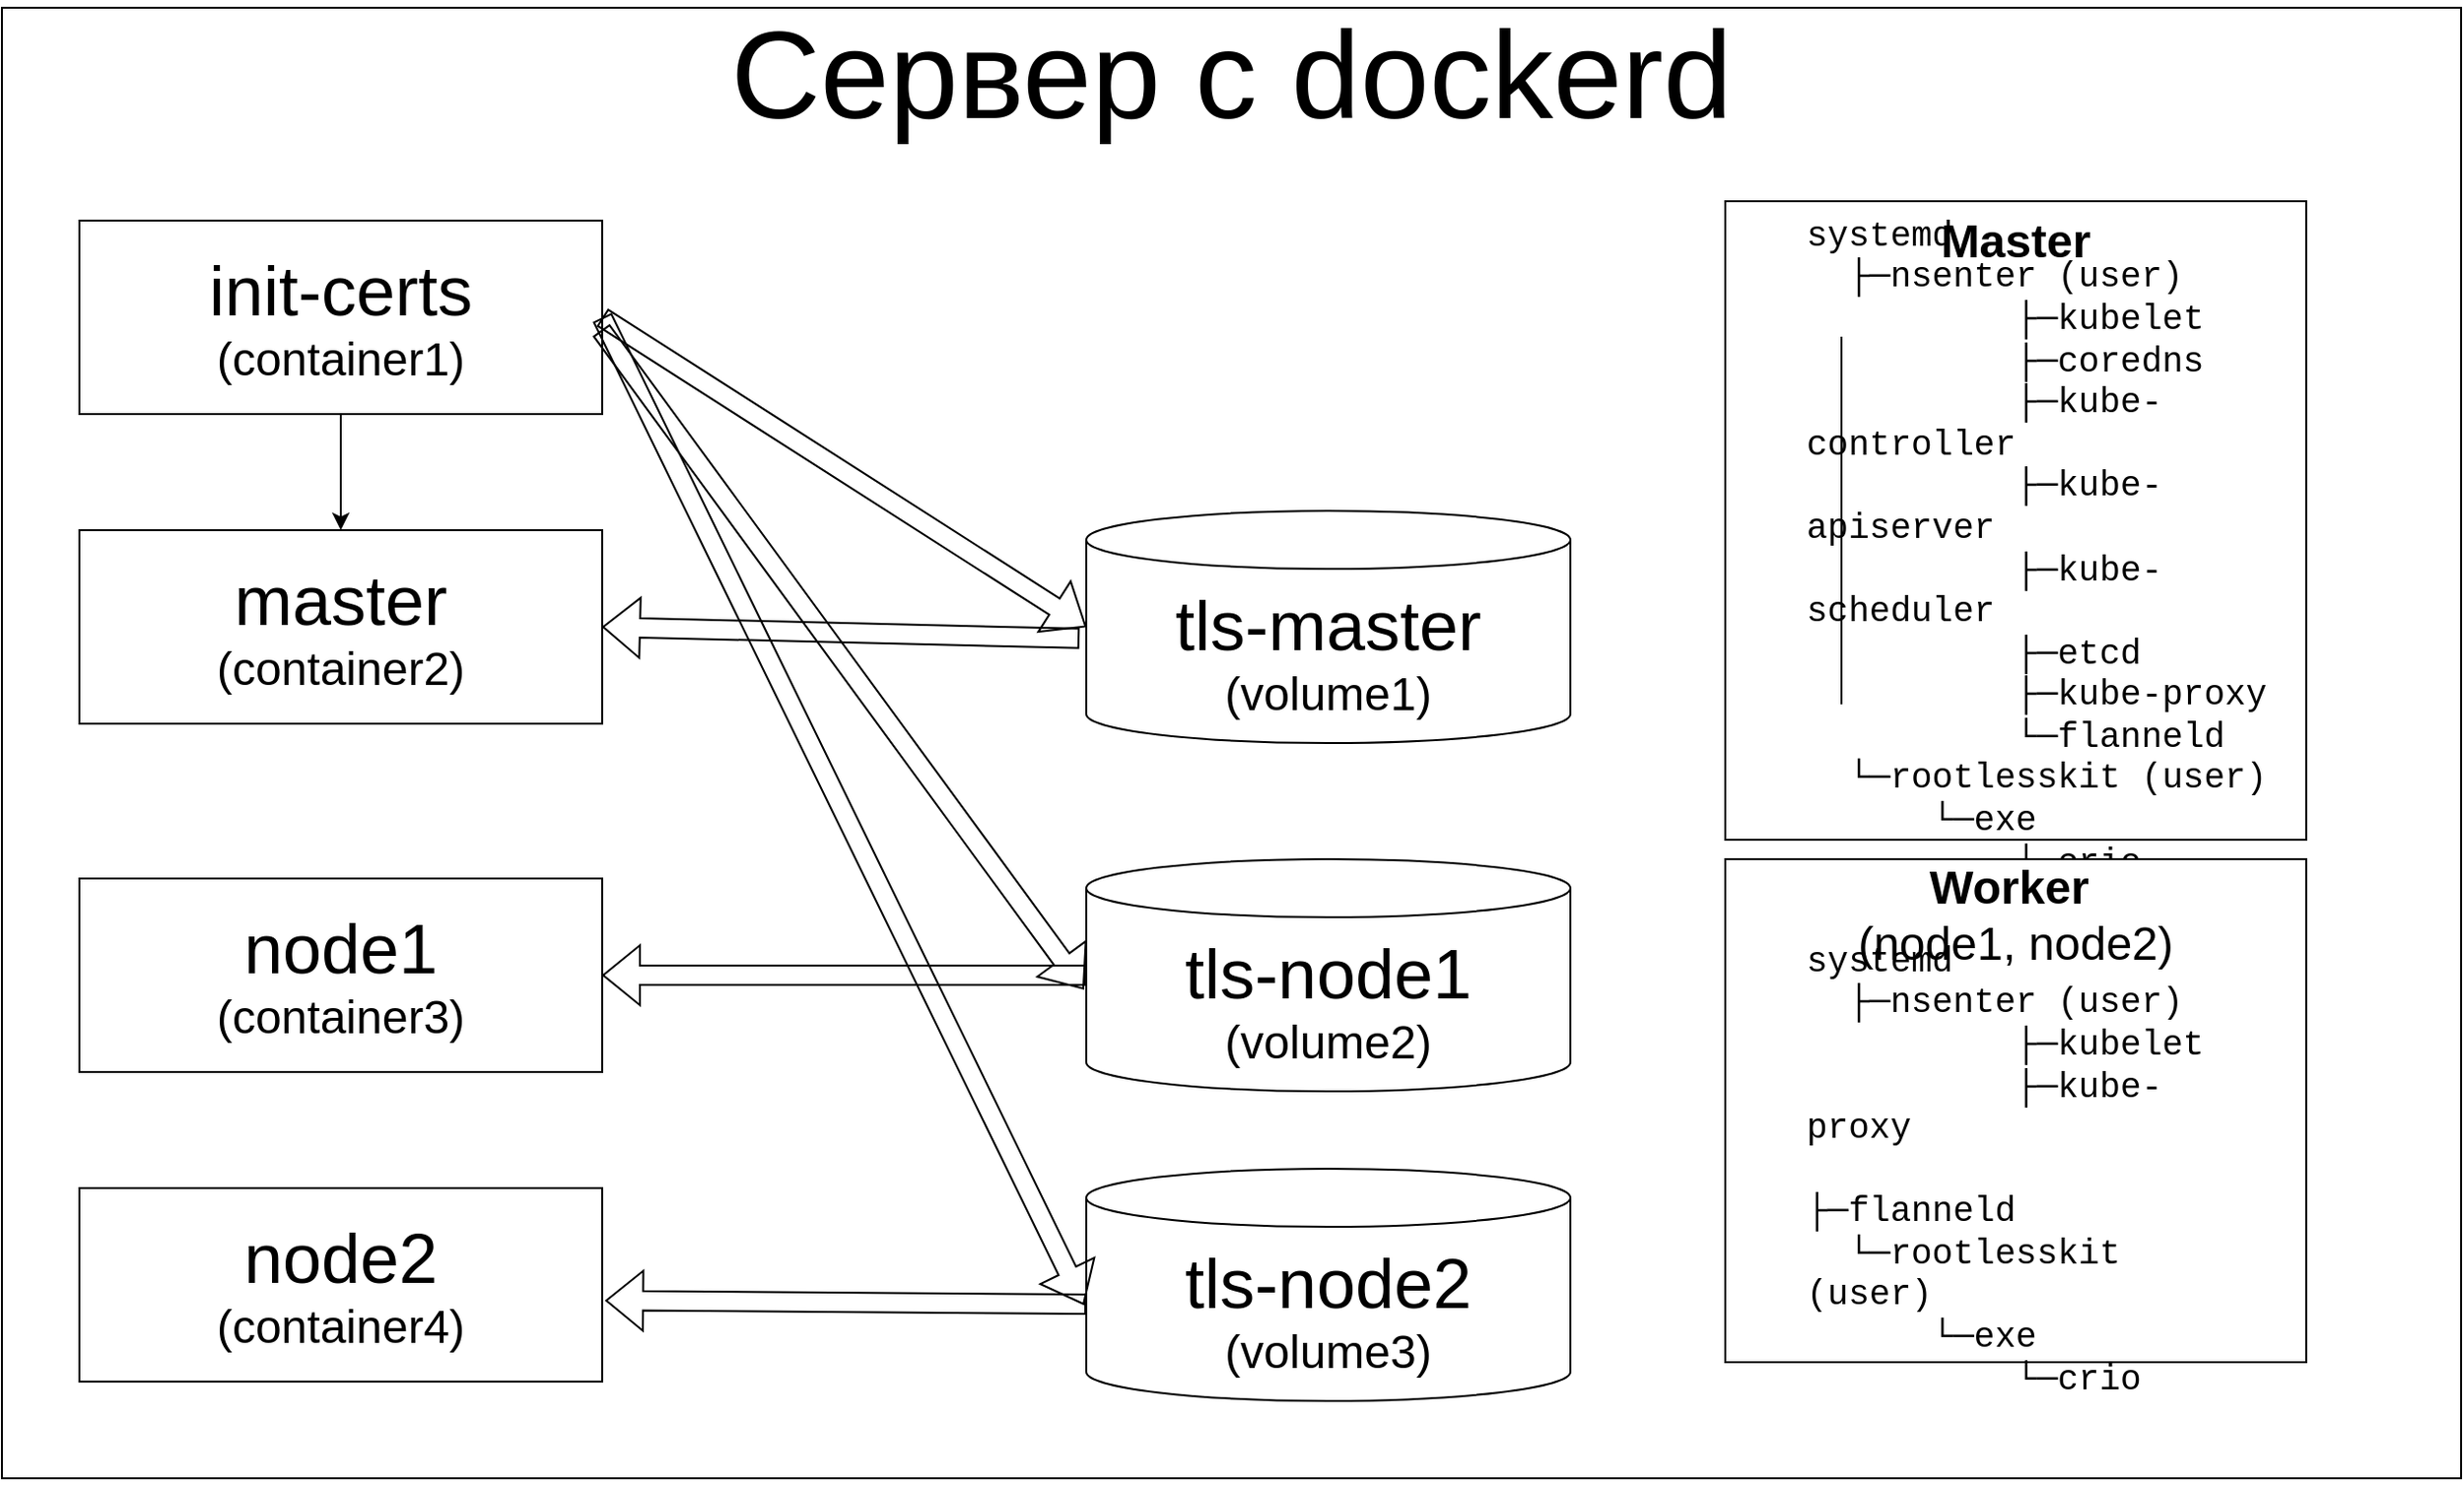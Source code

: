 <mxfile version="21.2.1" type="device">
  <diagram name="Страница 1" id="xxq7u_xmlJh97VHDZShU">
    <mxGraphModel dx="1485" dy="1067" grid="1" gridSize="10" guides="1" tooltips="1" connect="1" arrows="1" fold="1" page="1" pageScale="1" pageWidth="827" pageHeight="1169" math="0" shadow="0">
      <root>
        <mxCell id="0" />
        <mxCell id="1" parent="0" />
        <mxCell id="tIAkZOhMyr8gN1wPfud8-33" value="&lt;font style=&quot;font-size: 64px;&quot;&gt;Сервер с dockerd&lt;br&gt;&lt;br&gt;&lt;br&gt;&lt;br&gt;&lt;br&gt;&lt;br&gt;&lt;br&gt;&lt;br&gt;&lt;br&gt;&lt;br&gt;&lt;/font&gt;" style="rounded=0;whiteSpace=wrap;html=1;" vertex="1" parent="1">
          <mxGeometry x="50" y="430" width="1270" height="760" as="geometry" />
        </mxCell>
        <mxCell id="tIAkZOhMyr8gN1wPfud8-32" value="" style="edgeStyle=orthogonalEdgeStyle;rounded=0;orthogonalLoop=1;jettySize=auto;html=1;" edge="1" parent="1" source="tIAkZOhMyr8gN1wPfud8-1" target="tIAkZOhMyr8gN1wPfud8-2">
          <mxGeometry relative="1" as="geometry" />
        </mxCell>
        <mxCell id="tIAkZOhMyr8gN1wPfud8-1" value="&lt;font style=&quot;&quot;&gt;&lt;span style=&quot;font-size: 36px;&quot;&gt;init-certs&lt;/span&gt;&lt;br&gt;&lt;font style=&quot;font-size: 24px;&quot;&gt;(сontainer1)&lt;/font&gt;&lt;br&gt;&lt;/font&gt;" style="rounded=0;whiteSpace=wrap;html=1;" vertex="1" parent="1">
          <mxGeometry x="90" y="540" width="270" height="100" as="geometry" />
        </mxCell>
        <mxCell id="tIAkZOhMyr8gN1wPfud8-2" value="&lt;font style=&quot;&quot;&gt;&lt;span style=&quot;font-size: 36px;&quot;&gt;master&lt;/span&gt;&lt;br&gt;&lt;font style=&quot;font-size: 24px;&quot;&gt;(сontainer2)&lt;/font&gt;&lt;br&gt;&lt;/font&gt;" style="rounded=0;whiteSpace=wrap;html=1;" vertex="1" parent="1">
          <mxGeometry x="90" y="700" width="270" height="100" as="geometry" />
        </mxCell>
        <mxCell id="tIAkZOhMyr8gN1wPfud8-3" value="&lt;font style=&quot;&quot;&gt;&lt;span style=&quot;font-size: 36px;&quot;&gt;node1&lt;/span&gt;&lt;br&gt;&lt;font style=&quot;font-size: 24px;&quot;&gt;(сontainer3)&lt;/font&gt;&lt;br&gt;&lt;/font&gt;" style="rounded=0;whiteSpace=wrap;html=1;" vertex="1" parent="1">
          <mxGeometry x="90" y="880" width="270" height="100" as="geometry" />
        </mxCell>
        <mxCell id="tIAkZOhMyr8gN1wPfud8-4" value="&lt;font style=&quot;&quot;&gt;&lt;span style=&quot;font-size: 36px;&quot;&gt;node2&lt;/span&gt;&lt;br&gt;&lt;font style=&quot;font-size: 24px;&quot;&gt;(сontainer4)&lt;/font&gt;&lt;br&gt;&lt;/font&gt;" style="rounded=0;whiteSpace=wrap;html=1;" vertex="1" parent="1">
          <mxGeometry x="90" y="1040" width="270" height="100" as="geometry" />
        </mxCell>
        <mxCell id="tIAkZOhMyr8gN1wPfud8-5" value="&lt;font style=&quot;&quot;&gt;&lt;span style=&quot;font-size: 36px;&quot;&gt;tls-master&lt;/span&gt;&lt;br&gt;&lt;font style=&quot;font-size: 24px;&quot;&gt;(volume1)&lt;/font&gt;&lt;br&gt;&lt;/font&gt;" style="shape=cylinder3;whiteSpace=wrap;html=1;boundedLbl=1;backgroundOutline=1;size=15;" vertex="1" parent="1">
          <mxGeometry x="610" y="690" width="250" height="120" as="geometry" />
        </mxCell>
        <mxCell id="tIAkZOhMyr8gN1wPfud8-6" value="&lt;font style=&quot;&quot;&gt;&lt;span style=&quot;font-size: 36px;&quot;&gt;tls-node1&lt;/span&gt;&lt;br&gt;&lt;font style=&quot;font-size: 24px;&quot;&gt;(volume2)&lt;/font&gt;&lt;br&gt;&lt;/font&gt;" style="shape=cylinder3;whiteSpace=wrap;html=1;boundedLbl=1;backgroundOutline=1;size=15;" vertex="1" parent="1">
          <mxGeometry x="610" y="870" width="250" height="120" as="geometry" />
        </mxCell>
        <mxCell id="tIAkZOhMyr8gN1wPfud8-8" value="&lt;font style=&quot;&quot;&gt;&lt;span style=&quot;font-size: 36px;&quot;&gt;tls-node2&lt;/span&gt;&lt;br&gt;&lt;font style=&quot;font-size: 24px;&quot;&gt;(volume3)&lt;/font&gt;&lt;br&gt;&lt;/font&gt;" style="shape=cylinder3;whiteSpace=wrap;html=1;boundedLbl=1;backgroundOutline=1;size=15;" vertex="1" parent="1">
          <mxGeometry x="610" y="1030" width="250" height="120" as="geometry" />
        </mxCell>
        <mxCell id="tIAkZOhMyr8gN1wPfud8-16" value="" style="shape=flexArrow;endArrow=classic;html=1;rounded=0;entryX=0;entryY=0.5;entryDx=0;entryDy=0;entryPerimeter=0;exitX=1;exitY=0.5;exitDx=0;exitDy=0;" edge="1" parent="1" source="tIAkZOhMyr8gN1wPfud8-1" target="tIAkZOhMyr8gN1wPfud8-5">
          <mxGeometry width="50" height="50" relative="1" as="geometry">
            <mxPoint x="390" y="590" as="sourcePoint" />
            <mxPoint x="440" y="540" as="targetPoint" />
          </mxGeometry>
        </mxCell>
        <mxCell id="tIAkZOhMyr8gN1wPfud8-18" value="" style="shape=flexArrow;endArrow=classic;html=1;rounded=0;entryX=-0.005;entryY=0.561;entryDx=0;entryDy=0;entryPerimeter=0;exitX=0.998;exitY=0.566;exitDx=0;exitDy=0;exitPerimeter=0;" edge="1" parent="1" source="tIAkZOhMyr8gN1wPfud8-1" target="tIAkZOhMyr8gN1wPfud8-6">
          <mxGeometry width="50" height="50" relative="1" as="geometry">
            <mxPoint x="370" y="600" as="sourcePoint" />
            <mxPoint x="810" y="760" as="targetPoint" />
          </mxGeometry>
        </mxCell>
        <mxCell id="tIAkZOhMyr8gN1wPfud8-19" value="" style="shape=flexArrow;endArrow=classic;html=1;rounded=0;entryX=-0.005;entryY=0.586;entryDx=0;entryDy=0;entryPerimeter=0;" edge="1" parent="1" target="tIAkZOhMyr8gN1wPfud8-8">
          <mxGeometry width="50" height="50" relative="1" as="geometry">
            <mxPoint x="360" y="590" as="sourcePoint" />
            <mxPoint x="810" y="963" as="targetPoint" />
          </mxGeometry>
        </mxCell>
        <mxCell id="tIAkZOhMyr8gN1wPfud8-20" value="" style="shape=flexArrow;endArrow=classic;html=1;rounded=0;entryX=1;entryY=0.5;entryDx=0;entryDy=0;exitX=-0.014;exitY=0.549;exitDx=0;exitDy=0;exitPerimeter=0;" edge="1" parent="1" source="tIAkZOhMyr8gN1wPfud8-5" target="tIAkZOhMyr8gN1wPfud8-2">
          <mxGeometry width="50" height="50" relative="1" as="geometry">
            <mxPoint x="500" y="860" as="sourcePoint" />
            <mxPoint x="550" y="810" as="targetPoint" />
          </mxGeometry>
        </mxCell>
        <mxCell id="tIAkZOhMyr8gN1wPfud8-21" value="" style="shape=flexArrow;endArrow=classic;html=1;rounded=0;entryX=1;entryY=0.5;entryDx=0;entryDy=0;exitX=0;exitY=0.5;exitDx=0;exitDy=0;exitPerimeter=0;" edge="1" parent="1" source="tIAkZOhMyr8gN1wPfud8-6" target="tIAkZOhMyr8gN1wPfud8-3">
          <mxGeometry width="50" height="50" relative="1" as="geometry">
            <mxPoint x="800" y="940" as="sourcePoint" />
            <mxPoint x="370" y="760" as="targetPoint" />
          </mxGeometry>
        </mxCell>
        <mxCell id="tIAkZOhMyr8gN1wPfud8-22" value="" style="shape=flexArrow;endArrow=classic;html=1;rounded=0;entryX=1.006;entryY=0.581;entryDx=0;entryDy=0;entryPerimeter=0;" edge="1" parent="1" target="tIAkZOhMyr8gN1wPfud8-4">
          <mxGeometry width="50" height="50" relative="1" as="geometry">
            <mxPoint x="610" y="1100" as="sourcePoint" />
            <mxPoint x="370" y="940" as="targetPoint" />
          </mxGeometry>
        </mxCell>
        <mxCell id="tIAkZOhMyr8gN1wPfud8-24" value="&lt;div style=&quot;font-size: 24px;&quot;&gt;&lt;b&gt;Master&lt;/b&gt;&lt;/div&gt;&lt;div style=&quot;font-size: 24px;&quot;&gt;&lt;br&gt;&lt;/div&gt;&lt;div style=&quot;font-size: 24px;&quot;&gt;&lt;br&gt;&lt;/div&gt;&lt;div style=&quot;font-size: 24px;&quot;&gt;&lt;br&gt;&lt;/div&gt;&lt;div style=&quot;font-size: 24px;&quot;&gt;&lt;br&gt;&lt;/div&gt;&lt;div style=&quot;font-size: 24px;&quot;&gt;&lt;br&gt;&lt;/div&gt;&lt;div style=&quot;font-size: 24px;&quot;&gt;&lt;br&gt;&lt;/div&gt;&lt;div style=&quot;font-size: 24px;&quot;&gt;&lt;br&gt;&lt;/div&gt;&lt;div style=&quot;font-size: 24px;&quot;&gt;&lt;br&gt;&lt;/div&gt;&lt;div style=&quot;font-size: 24px;&quot;&gt;&lt;br&gt;&lt;/div&gt;&lt;div style=&quot;font-size: 24px;&quot;&gt;&lt;br&gt;&lt;/div&gt;" style="rounded=0;whiteSpace=wrap;html=1;" vertex="1" parent="1">
          <mxGeometry x="940" y="530" width="300" height="330" as="geometry" />
        </mxCell>
        <mxCell id="tIAkZOhMyr8gN1wPfud8-25" value="&lt;font face=&quot;Courier New&quot; style=&quot;font-size: 18px;&quot;&gt;&lt;div style=&quot;&quot;&gt;&lt;div&gt;systemd&lt;/div&gt;&lt;div&gt;&amp;nbsp; ├─nsenter (user)&lt;br&gt;&amp;nbsp; &amp;nbsp; &amp;nbsp; &amp;nbsp; &amp;nbsp;&amp;nbsp;├&lt;span style=&quot;background-color: initial;&quot;&gt;─kubelet&lt;/span&gt;&lt;/div&gt;&lt;div style=&quot;border-color: var(--border-color);&quot;&gt;&amp;nbsp; &amp;nbsp; &amp;nbsp; &amp;nbsp; &amp;nbsp; ├─coredns&lt;/div&gt;&lt;div style=&quot;border-color: var(--border-color);&quot;&gt;&amp;nbsp; &amp;nbsp; &amp;nbsp; &amp;nbsp; &amp;nbsp; ├─kube-controller&lt;/div&gt;&lt;div style=&quot;border-color: var(--border-color);&quot;&gt;&amp;nbsp; &amp;nbsp; &amp;nbsp; &amp;nbsp; &amp;nbsp; ├─kube-apiserver&lt;/div&gt;&lt;div style=&quot;border-color: var(--border-color);&quot;&gt;&amp;nbsp; &amp;nbsp; &amp;nbsp; &amp;nbsp; &amp;nbsp; ├─kube-scheduler&lt;/div&gt;&lt;div style=&quot;border-color: var(--border-color);&quot;&gt;&amp;nbsp; &amp;nbsp; &amp;nbsp; &amp;nbsp; &amp;nbsp; ├─etcd&lt;/div&gt;&lt;div style=&quot;border-color: var(--border-color);&quot;&gt;&amp;nbsp; &amp;nbsp; &amp;nbsp; &amp;nbsp; &amp;nbsp; ├─kube-proxy&lt;/div&gt;&lt;div&gt;&amp;nbsp; &amp;nbsp; &amp;nbsp; &amp;nbsp; &amp;nbsp;&amp;nbsp;└&lt;span style=&quot;background-color: initial;&quot;&gt;─flanneld&lt;/span&gt;&lt;/div&gt;&lt;div&gt;&amp;nbsp; └─rootlesskit (user)&lt;/div&gt;&lt;div&gt;&amp;nbsp; &amp;nbsp; &amp;nbsp; └─exe&lt;/div&gt;&lt;div&gt;&amp;nbsp; &amp;nbsp; &amp;nbsp; &amp;nbsp; &amp;nbsp; └─crio&lt;/div&gt;&lt;/div&gt;&lt;/font&gt;" style="text;html=1;strokeColor=none;fillColor=none;align=left;verticalAlign=middle;whiteSpace=wrap;rounded=0;" vertex="1" parent="1">
          <mxGeometry x="980" y="570" width="250" height="280" as="geometry" />
        </mxCell>
        <mxCell id="tIAkZOhMyr8gN1wPfud8-26" value="&lt;div style=&quot;font-size: 24px;&quot;&gt;&lt;b&gt;Worker&amp;nbsp;&lt;br&gt;&lt;/b&gt;&lt;span style=&quot;background-color: initial;&quot;&gt;(node1, node2)&lt;/span&gt;&lt;/div&gt;&lt;div style=&quot;font-size: 24px;&quot;&gt;&lt;br&gt;&lt;/div&gt;&lt;div style=&quot;font-size: 24px;&quot;&gt;&lt;br&gt;&lt;/div&gt;&lt;div style=&quot;font-size: 24px;&quot;&gt;&lt;br&gt;&lt;/div&gt;&lt;div style=&quot;font-size: 24px;&quot;&gt;&lt;br&gt;&lt;/div&gt;&lt;div style=&quot;font-size: 24px;&quot;&gt;&lt;br&gt;&lt;/div&gt;&lt;div style=&quot;font-size: 24px;&quot;&gt;&lt;br&gt;&lt;/div&gt;&lt;div style=&quot;font-size: 24px;&quot;&gt;&lt;br&gt;&lt;/div&gt;" style="rounded=0;whiteSpace=wrap;html=1;" vertex="1" parent="1">
          <mxGeometry x="940" y="870" width="300" height="260" as="geometry" />
        </mxCell>
        <mxCell id="tIAkZOhMyr8gN1wPfud8-27" value="&lt;font face=&quot;Courier New&quot; style=&quot;font-size: 18px;&quot;&gt;&lt;div style=&quot;&quot;&gt;&lt;div&gt;systemd&lt;/div&gt;&lt;div&gt;&amp;nbsp; ├─nsenter (user)&lt;br&gt;&lt;div style=&quot;border-color: var(--border-color);&quot;&gt;&amp;nbsp; &amp;nbsp; &amp;nbsp; &amp;nbsp; &amp;nbsp; ├─kubelet&lt;/div&gt;&lt;/div&gt;&lt;div&gt;&lt;span style=&quot;border-color: var(--border-color); background-color: initial;&quot;&gt;&lt;div style=&quot;border-color: var(--border-color);&quot;&gt;&amp;nbsp; &amp;nbsp; &amp;nbsp; &amp;nbsp; &amp;nbsp; ├─kube-proxy&lt;/div&gt;&lt;div style=&quot;border-color: var(--border-color);&quot;&gt;&amp;nbsp; &amp;nbsp; &amp;nbsp; &amp;nbsp; &amp;nbsp; ├─flanneld&lt;/div&gt;&lt;/span&gt;&lt;/div&gt;&lt;div&gt;&amp;nbsp; └─rootlesskit (user)&lt;/div&gt;&lt;div&gt;&amp;nbsp; &amp;nbsp; &amp;nbsp; └─exe&lt;/div&gt;&lt;div&gt;&amp;nbsp; &amp;nbsp; &amp;nbsp; &amp;nbsp; &amp;nbsp; └─crio&lt;/div&gt;&lt;/div&gt;&lt;/font&gt;" style="text;html=1;strokeColor=none;fillColor=none;align=left;verticalAlign=middle;whiteSpace=wrap;rounded=0;" vertex="1" parent="1">
          <mxGeometry x="980" y="950" width="215" height="161" as="geometry" />
        </mxCell>
        <mxCell id="tIAkZOhMyr8gN1wPfud8-30" value="" style="endArrow=none;html=1;rounded=0;endSize=8;strokeWidth=1;" edge="1" parent="1">
          <mxGeometry width="50" height="50" relative="1" as="geometry">
            <mxPoint x="1000" y="790" as="sourcePoint" />
            <mxPoint x="1000" y="600" as="targetPoint" />
          </mxGeometry>
        </mxCell>
      </root>
    </mxGraphModel>
  </diagram>
</mxfile>
